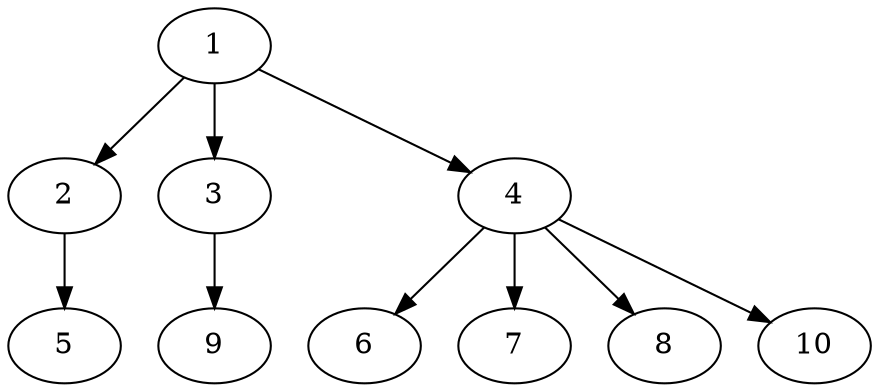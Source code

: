digraph "Layered_N10_Layers1-3-6_Fork_P1.dot" {
	1	[Weight=30];
	2	[Weight=13];
	3	[Weight=33];
	4	[Weight=28];
	5	[Weight=23];
	6	[Weight=24];
	7	[Weight=13];
	8	[Weight=37];
	9	[Weight=32];
	10	[Weight=19];
	1 -> 2 [Weight=12];
	1 -> 3 [Weight=20];
	1 -> 4 [Weight=2];
	2 -> 5 [Weight=7];
	3 -> 9 [Weight=1];
	4 -> 6 [Weight=6];
	4 -> 7 [Weight=10];
	4 -> 8 [Weight=0];
	4 -> 10 [Weight=10];
}
